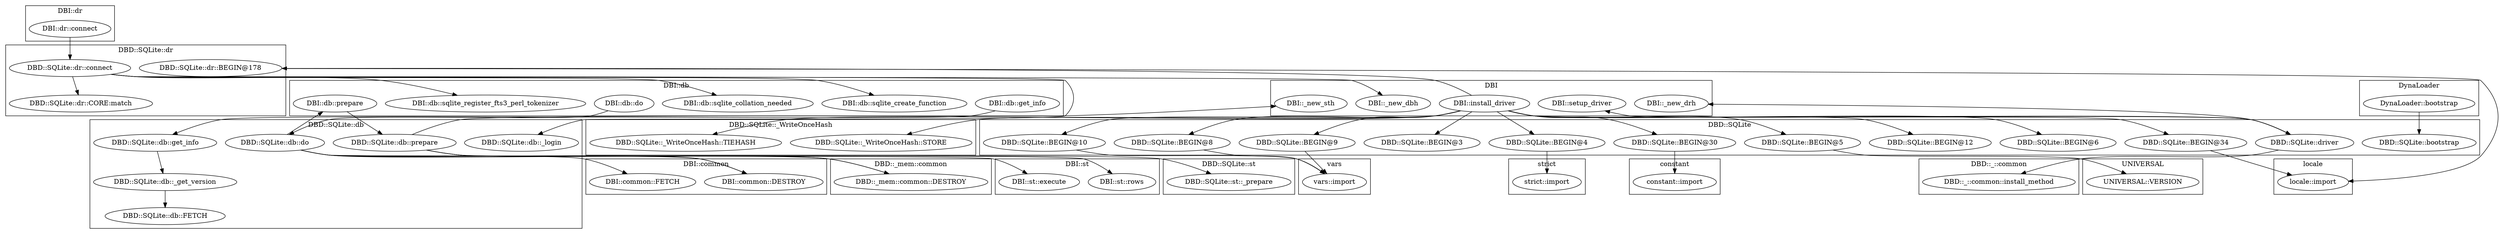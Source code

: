 digraph {
graph [overlap=false]
subgraph cluster_DBI_db {
	label="DBI::db";
	"DBI::db::get_info";
	"DBI::db::sqlite_create_function";
	"DBI::db::sqlite_collation_needed";
	"DBI::db::do";
	"DBI::db::sqlite_register_fts3_perl_tokenizer";
	"DBI::db::prepare";
}
subgraph cluster_UNIVERSAL {
	label="UNIVERSAL";
	"UNIVERSAL::VERSION";
}
subgraph cluster_DBD_SQLite_st {
	label="DBD::SQLite::st";
	"DBD::SQLite::st::_prepare";
}
subgraph cluster_DBI_common {
	label="DBI::common";
	"DBI::common::DESTROY";
	"DBI::common::FETCH";
}
subgraph cluster_DBD_SQLite_db {
	label="DBD::SQLite::db";
	"DBD::SQLite::db::_get_version";
	"DBD::SQLite::db::do";
	"DBD::SQLite::db::get_info";
	"DBD::SQLite::db::_login";
	"DBD::SQLite::db::prepare";
	"DBD::SQLite::db::FETCH";
}
subgraph cluster_DBD___common {
	label="DBD::_::common";
	"DBD::_::common::install_method";
}
subgraph cluster_locale {
	label="locale";
	"locale::import";
}
subgraph cluster_DBD__mem_common {
	label="DBD::_mem::common";
	"DBD::_mem::common::DESTROY";
}
subgraph cluster_DynaLoader {
	label="DynaLoader";
	"DynaLoader::bootstrap";
}
subgraph cluster_DBI {
	label="DBI";
	"DBI::_new_dbh";
	"DBI::install_driver";
	"DBI::_new_sth";
	"DBI::setup_driver";
	"DBI::_new_drh";
}
subgraph cluster_vars {
	label="vars";
	"vars::import";
}
subgraph cluster_DBD_SQLite {
	label="DBD::SQLite";
	"DBD::SQLite::BEGIN@9";
	"DBD::SQLite::BEGIN@34";
	"DBD::SQLite::BEGIN@3";
	"DBD::SQLite::BEGIN@4";
	"DBD::SQLite::bootstrap";
	"DBD::SQLite::BEGIN@10";
	"DBD::SQLite::BEGIN@6";
	"DBD::SQLite::BEGIN@12";
	"DBD::SQLite::BEGIN@30";
	"DBD::SQLite::driver";
	"DBD::SQLite::BEGIN@8";
	"DBD::SQLite::BEGIN@5";
}
subgraph cluster_DBD_SQLite__WriteOnceHash {
	label="DBD::SQLite::_WriteOnceHash";
	"DBD::SQLite::_WriteOnceHash::STORE";
	"DBD::SQLite::_WriteOnceHash::TIEHASH";
}
subgraph cluster_strict {
	label="strict";
	"strict::import";
}
subgraph cluster_DBD_SQLite_dr {
	label="DBD::SQLite::dr";
	"DBD::SQLite::dr::connect";
	"DBD::SQLite::dr::CORE:match";
	"DBD::SQLite::dr::BEGIN@178";
}
subgraph cluster_DBI_dr {
	label="DBI::dr";
	"DBI::dr::connect";
}
subgraph cluster_constant {
	label="constant";
	"constant::import";
}
subgraph cluster_DBI_st {
	label="DBI::st";
	"DBI::st::rows";
	"DBI::st::execute";
}
"DBI::install_driver" -> "DBD::SQLite::BEGIN@12";
"DBD::SQLite::db::do" -> "DBI::db::prepare";
"DBD::SQLite::dr::connect" -> "DBI::db::sqlite_create_function";
"DBD::SQLite::dr::connect" -> "DBI::_new_dbh";
"DBI::install_driver" -> "DBD::SQLite::BEGIN@8";
"DBI::db::prepare" -> "DBD::SQLite::db::prepare";
"DBD::SQLite::db::do" -> "DBI::common::FETCH";
"DBI::install_driver" -> "DBD::SQLite::BEGIN@5";
"DBD::SQLite::BEGIN@34" -> "locale::import";
"DBD::SQLite::dr::BEGIN@178" -> "locale::import";
"DBD::SQLite::db::get_info" -> "DBD::SQLite::db::_get_version";
"DBD::SQLite::db::prepare" -> "DBI::_new_sth";
"DBD::SQLite::db::do" -> "DBD::_mem::common::DESTROY";
"DBD::SQLite::db::prepare" -> "DBD::_mem::common::DESTROY";
"DBD::SQLite::BEGIN@30" -> "constant::import";
"DBI::install_driver" -> "DBD::SQLite::BEGIN@9";
"DBD::SQLite::db::prepare" -> "DBD::SQLite::st::_prepare";
"DBI::install_driver" -> "DBD::SQLite::dr::BEGIN@178";
"DynaLoader::bootstrap" -> "DBD::SQLite::bootstrap";
"DBD::SQLite::BEGIN@9" -> "vars::import";
"DBD::SQLite::BEGIN@8" -> "vars::import";
"DBD::SQLite::BEGIN@10" -> "vars::import";
"DBI::install_driver" -> "DBD::SQLite::_WriteOnceHash::TIEHASH";
"DBI::install_driver" -> "DBD::SQLite::BEGIN@10";
"DBI::install_driver" -> "DBD::SQLite::BEGIN@6";
"DBD::SQLite::db::do" -> "DBI::st::execute";
"DBD::SQLite::BEGIN@4" -> "strict::import";
"DBD::SQLite::BEGIN@5" -> "UNIVERSAL::VERSION";
"DBD::SQLite::dr::connect" -> "DBI::db::sqlite_collation_needed";
"DBD::SQLite::dr::connect" -> "DBD::SQLite::dr::CORE:match";
"DBD::SQLite::driver" -> "DBD::_::common::install_method";
"DBI::install_driver" -> "DBD::SQLite::driver";
"DBD::SQLite::driver" -> "DBI::_new_drh";
"DBD::SQLite::dr::connect" -> "DBI::db::sqlite_register_fts3_perl_tokenizer";
"DBI::install_driver" -> "DBD::SQLite::BEGIN@3";
"DBD::SQLite::driver" -> "DBI::setup_driver";
"DBI::dr::connect" -> "DBD::SQLite::dr::connect";
"DBD::SQLite::db::do" -> "DBI::common::DESTROY";
"DBD::SQLite::db::prepare" -> "DBI::common::DESTROY";
"DBI::install_driver" -> "DBD::SQLite::_WriteOnceHash::STORE";
"DBI::db::do" -> "DBD::SQLite::db::do";
"DBI::install_driver" -> "DBD::SQLite::BEGIN@34";
"DBD::SQLite::db::_get_version" -> "DBD::SQLite::db::FETCH";
"DBI::install_driver" -> "DBD::SQLite::BEGIN@4";
"DBD::SQLite::dr::connect" -> "DBD::SQLite::db::_login";
"DBI::install_driver" -> "DBD::SQLite::BEGIN@30";
"DBD::SQLite::db::do" -> "DBI::st::rows";
"DBI::db::get_info" -> "DBD::SQLite::db::get_info";
}
